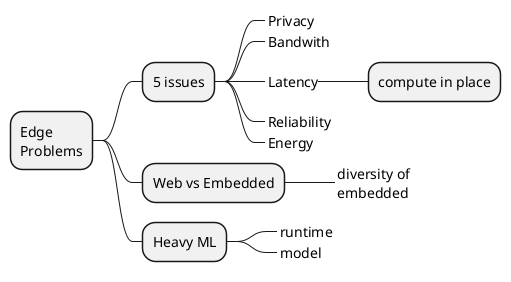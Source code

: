 @startmindmap
* Edge\nProblems
** 5 issues
***_ Privacy
***_ Bandwith
***_ Latency
**** compute in place
***_ Reliability
***_ Energy
** Web vs Embedded
***_ diversity of\nembedded
** Heavy ML
***_ runtime
***_ model

@endmindmap
